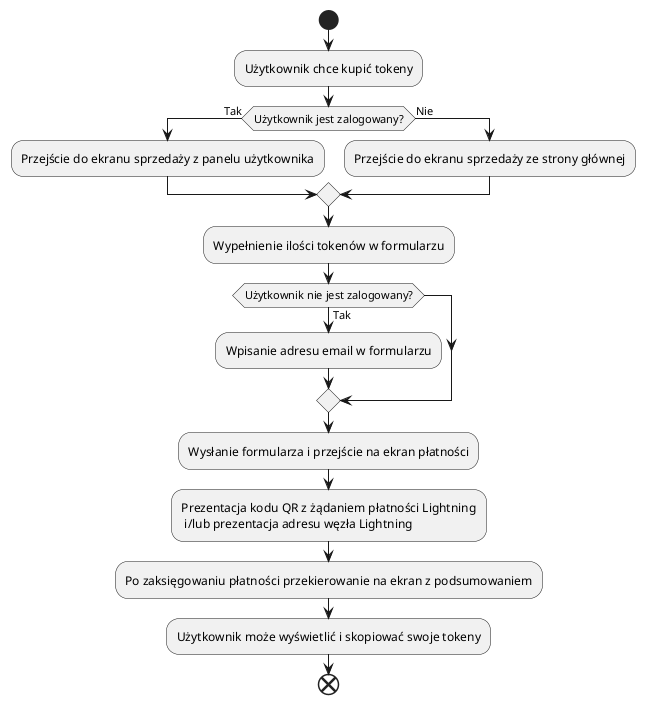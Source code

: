 @startuml
start
:Użytkownik chce kupić tokeny;
if (Użytkownik jest zalogowany?) then (Tak)
    :Przejście do ekranu sprzedaży z panelu użytkownika;
else (Nie)
    :Przejście do ekranu sprzedaży ze strony głównej;
endif
:Wypełnienie ilości tokenów w formularzu;
if (Użytkownik nie jest zalogowany?) then (Tak)
    :Wpisanie adresu email w formularzu;
endif
:Wysłanie formularza i przejście na ekran płatności;
:Prezentacja kodu QR z żądaniem płatności Lightning\n i/lub prezentacja adresu węzła Lightning;
:Po zaksięgowaniu płatności przekierowanie na ekran z podsumowaniem;
:Użytkownik może wyświetlić i skopiować swoje tokeny;
end
@enduml